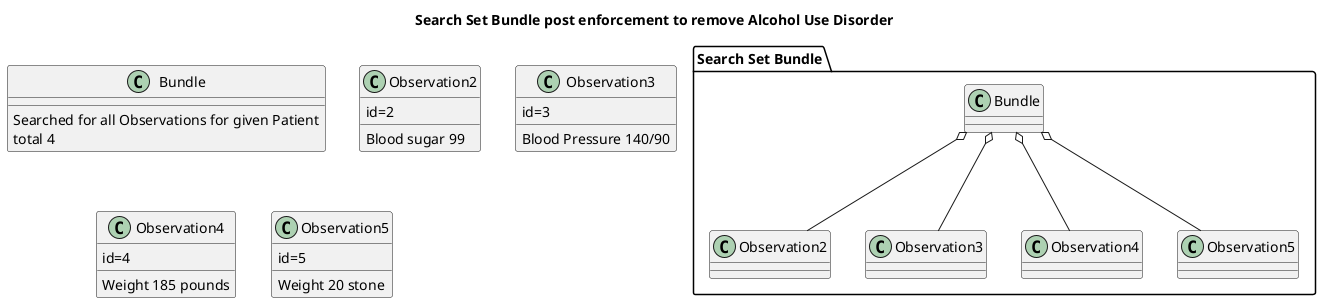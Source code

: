 @startuml
title Search Set Bundle post enforcement to remove Alcohol Use Disorder

package "Search Set Bundle"  {
  class Bundle

  Bundle o-down- Observation2
  Bundle o-down- Observation3
  Bundle o-down- Observation4
  Bundle o-down- Observation5
}

class Bundle {
    {method} Searched for all Observations for given Patient
    {method} total 4
}

class Observation2 {
    {field} id=2
    {method} Blood sugar 99
}
class Observation3 {
    {field} id=3
    {method} Blood Pressure 140/90
}
class Observation4 {
    {field} id=4
    {method} Weight 185 pounds
}
class Observation5 {
    {field} id=5
    {method} Weight 20 stone
}
@enduml